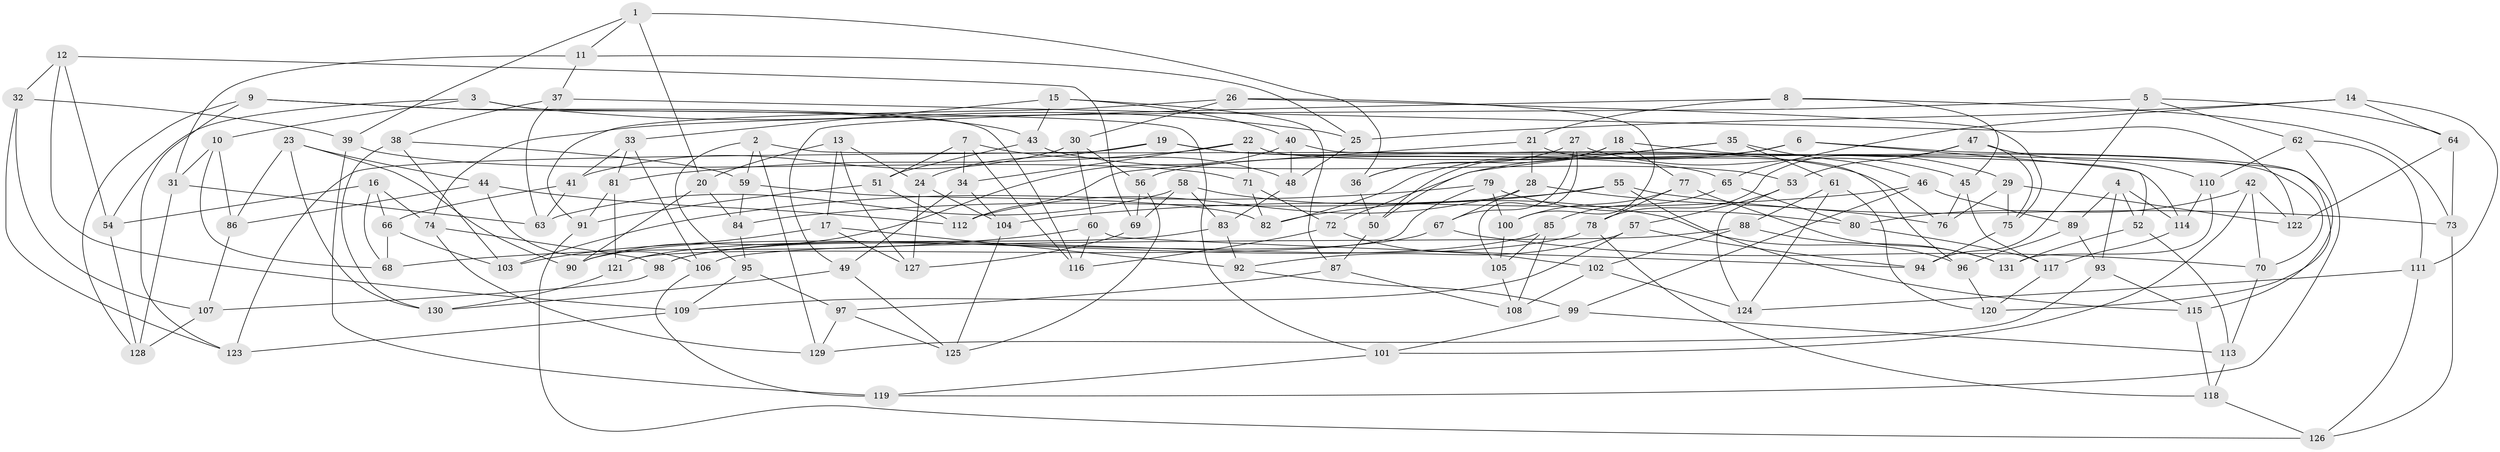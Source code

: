 // coarse degree distribution, {4: 0.4117647058823529, 5: 0.09411764705882353, 6: 0.4470588235294118, 3: 0.047058823529411764}
// Generated by graph-tools (version 1.1) at 2025/24/03/03/25 07:24:26]
// undirected, 131 vertices, 262 edges
graph export_dot {
graph [start="1"]
  node [color=gray90,style=filled];
  1;
  2;
  3;
  4;
  5;
  6;
  7;
  8;
  9;
  10;
  11;
  12;
  13;
  14;
  15;
  16;
  17;
  18;
  19;
  20;
  21;
  22;
  23;
  24;
  25;
  26;
  27;
  28;
  29;
  30;
  31;
  32;
  33;
  34;
  35;
  36;
  37;
  38;
  39;
  40;
  41;
  42;
  43;
  44;
  45;
  46;
  47;
  48;
  49;
  50;
  51;
  52;
  53;
  54;
  55;
  56;
  57;
  58;
  59;
  60;
  61;
  62;
  63;
  64;
  65;
  66;
  67;
  68;
  69;
  70;
  71;
  72;
  73;
  74;
  75;
  76;
  77;
  78;
  79;
  80;
  81;
  82;
  83;
  84;
  85;
  86;
  87;
  88;
  89;
  90;
  91;
  92;
  93;
  94;
  95;
  96;
  97;
  98;
  99;
  100;
  101;
  102;
  103;
  104;
  105;
  106;
  107;
  108;
  109;
  110;
  111;
  112;
  113;
  114;
  115;
  116;
  117;
  118;
  119;
  120;
  121;
  122;
  123;
  124;
  125;
  126;
  127;
  128;
  129;
  130;
  131;
  1 -- 11;
  1 -- 20;
  1 -- 39;
  1 -- 36;
  2 -- 59;
  2 -- 95;
  2 -- 129;
  2 -- 114;
  3 -- 10;
  3 -- 25;
  3 -- 101;
  3 -- 54;
  4 -- 89;
  4 -- 52;
  4 -- 93;
  4 -- 114;
  5 -- 74;
  5 -- 94;
  5 -- 64;
  5 -- 62;
  6 -- 52;
  6 -- 120;
  6 -- 56;
  6 -- 72;
  7 -- 51;
  7 -- 48;
  7 -- 116;
  7 -- 34;
  8 -- 21;
  8 -- 49;
  8 -- 73;
  8 -- 45;
  9 -- 43;
  9 -- 128;
  9 -- 123;
  9 -- 116;
  10 -- 31;
  10 -- 86;
  10 -- 68;
  11 -- 25;
  11 -- 31;
  11 -- 37;
  12 -- 32;
  12 -- 54;
  12 -- 109;
  12 -- 69;
  13 -- 17;
  13 -- 20;
  13 -- 24;
  13 -- 127;
  14 -- 64;
  14 -- 65;
  14 -- 111;
  14 -- 25;
  15 -- 40;
  15 -- 33;
  15 -- 87;
  15 -- 43;
  16 -- 74;
  16 -- 54;
  16 -- 66;
  16 -- 68;
  17 -- 92;
  17 -- 103;
  17 -- 127;
  18 -- 36;
  18 -- 50;
  18 -- 77;
  18 -- 29;
  19 -- 65;
  19 -- 123;
  19 -- 24;
  19 -- 76;
  20 -- 90;
  20 -- 84;
  21 -- 28;
  21 -- 112;
  21 -- 96;
  22 -- 71;
  22 -- 70;
  22 -- 34;
  22 -- 81;
  23 -- 86;
  23 -- 44;
  23 -- 130;
  23 -- 90;
  24 -- 104;
  24 -- 127;
  25 -- 48;
  26 -- 30;
  26 -- 75;
  26 -- 100;
  26 -- 91;
  27 -- 67;
  27 -- 45;
  27 -- 36;
  27 -- 105;
  28 -- 112;
  28 -- 67;
  28 -- 76;
  29 -- 122;
  29 -- 75;
  29 -- 76;
  30 -- 60;
  30 -- 41;
  30 -- 56;
  31 -- 128;
  31 -- 63;
  32 -- 39;
  32 -- 123;
  32 -- 107;
  33 -- 81;
  33 -- 106;
  33 -- 41;
  34 -- 49;
  34 -- 104;
  35 -- 82;
  35 -- 61;
  35 -- 46;
  35 -- 50;
  36 -- 50;
  37 -- 122;
  37 -- 38;
  37 -- 63;
  38 -- 130;
  38 -- 103;
  38 -- 59;
  39 -- 71;
  39 -- 119;
  40 -- 48;
  40 -- 90;
  40 -- 115;
  41 -- 63;
  41 -- 66;
  42 -- 101;
  42 -- 70;
  42 -- 80;
  42 -- 122;
  43 -- 53;
  43 -- 51;
  44 -- 106;
  44 -- 112;
  44 -- 86;
  45 -- 76;
  45 -- 117;
  46 -- 99;
  46 -- 89;
  46 -- 104;
  47 -- 75;
  47 -- 78;
  47 -- 110;
  47 -- 53;
  48 -- 83;
  49 -- 125;
  49 -- 130;
  50 -- 87;
  51 -- 91;
  51 -- 112;
  52 -- 113;
  52 -- 131;
  53 -- 57;
  53 -- 124;
  54 -- 128;
  55 -- 82;
  55 -- 73;
  55 -- 115;
  55 -- 84;
  56 -- 69;
  56 -- 125;
  57 -- 92;
  57 -- 109;
  57 -- 94;
  58 -- 69;
  58 -- 63;
  58 -- 83;
  58 -- 96;
  59 -- 84;
  59 -- 82;
  60 -- 116;
  60 -- 68;
  60 -- 94;
  61 -- 120;
  61 -- 124;
  61 -- 88;
  62 -- 111;
  62 -- 119;
  62 -- 110;
  64 -- 122;
  64 -- 73;
  65 -- 85;
  65 -- 80;
  66 -- 103;
  66 -- 68;
  67 -- 70;
  67 -- 98;
  69 -- 127;
  70 -- 113;
  71 -- 72;
  71 -- 82;
  72 -- 102;
  72 -- 116;
  73 -- 126;
  74 -- 98;
  74 -- 129;
  75 -- 94;
  77 -- 100;
  77 -- 78;
  77 -- 131;
  78 -- 98;
  78 -- 118;
  79 -- 100;
  79 -- 121;
  79 -- 80;
  79 -- 103;
  80 -- 117;
  81 -- 121;
  81 -- 91;
  83 -- 92;
  83 -- 121;
  84 -- 95;
  85 -- 90;
  85 -- 108;
  85 -- 105;
  86 -- 107;
  87 -- 108;
  87 -- 97;
  88 -- 106;
  88 -- 131;
  88 -- 102;
  89 -- 93;
  89 -- 96;
  91 -- 126;
  92 -- 99;
  93 -- 129;
  93 -- 115;
  95 -- 109;
  95 -- 97;
  96 -- 120;
  97 -- 125;
  97 -- 129;
  98 -- 107;
  99 -- 113;
  99 -- 101;
  100 -- 105;
  101 -- 119;
  102 -- 108;
  102 -- 124;
  104 -- 125;
  105 -- 108;
  106 -- 119;
  107 -- 128;
  109 -- 123;
  110 -- 114;
  110 -- 131;
  111 -- 126;
  111 -- 124;
  113 -- 118;
  114 -- 117;
  115 -- 118;
  117 -- 120;
  118 -- 126;
  121 -- 130;
}
